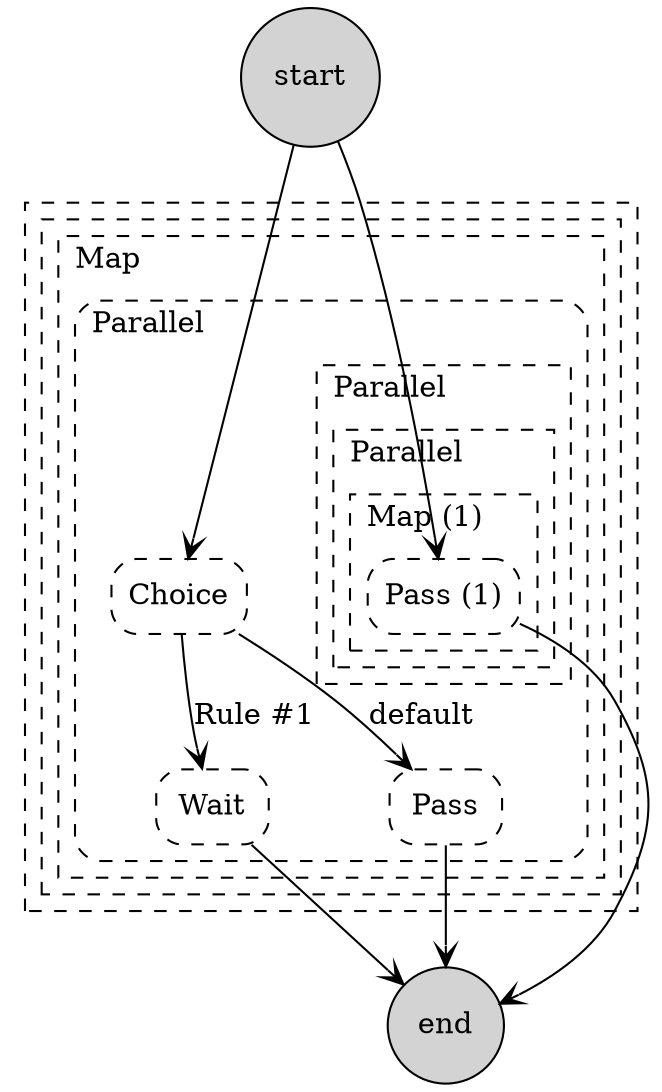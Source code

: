 digraph map_and_parallel {
	nodesep=0.8;
	ranksep=0.5;
	"start"->"Choice"[ arrowhead="vee" ];
	"start"->"Pass (1)"[ arrowhead="vee" ];
	"Wait"->"end"[ arrowhead="vee", ltail="cluster_Parallel" ];
	"Pass"->"end"[ arrowhead="vee", ltail="cluster_Parallel" ];
	"Choice"->"Pass"[ arrowhead="vee", label="default" ];
	"Choice"->"Wait"[ arrowhead=vee, label="Rule #1" ];
	"Pass (1)"->"end"[ arrowhead="vee", ltail="cluster_Map (1)" ];
	subgraph "cluster_Map_1" {
	fillcolor="#00000080";
	labeljust="l";
	shape="box";
	style="dashed";
	subgraph "cluster_Map_2" {
	fillcolor="#00000080";
	labeljust="l";
	shape="box";
	style="dashed";
	subgraph "cluster_Map_3" {
	fillcolor="#00000080";
	label="Map";
	labeljust="l";
	shape="box";
	style="dashed";
	subgraph "cluster_Parallel" {
	fillcolor="#00000080";
	label="Parallel";
	labeljust="l";
	shape="box";
	style="rounded,dashed";
	"Choice" [ fillcolor="#00000080", shape="box", style="rounded,dashed" ];
	"Pass" [ fillcolor="#00000080", shape="box", style="rounded,dashed" ];
	"Wait" [ fillcolor="#00000080", shape="box", style="rounded,dashed" ];
	subgraph "cluster_Map (1)_1" {
	fillcolor="#00000080";
	labeljust="l";
	shape="box";
	style="dashed";
	subgraph "cluster_Map (1)_2" {
	fillcolor="#00000080";
	labeljust="l";
	shape="box";
	style="dashed";
	subgraph "cluster_Map (1)_3" {
	fillcolor="#00000080";
	label="Map (1)";
	labeljust="l";
	shape="box";
	style="dashed";
	"Pass (1)" [ fillcolor="#00000080", shape="box", style="rounded,dashed" ];

}
;

}
;

}
;

}
;

}
;

}
;

}
;
	"end" [ shape="circle", style="filled" ];
	"start" [ shape="circle", style="filled" ];

}
